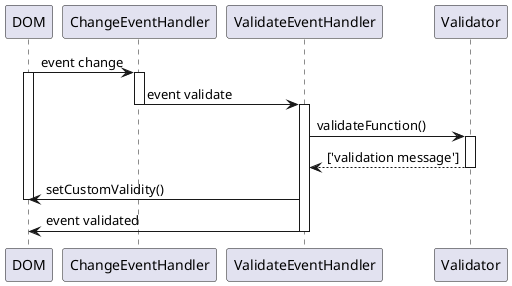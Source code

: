 @startuml

DOM -> ChangeEventHandler : event change
activate DOM
activate ChangeEventHandler
ChangeEventHandler -> ValidateEventHandler : event validate
deactivate ChangeEventHandler
activate ValidateEventHandler
ValidateEventHandler -> Validator : validateFunction()
activate Validator
ValidateEventHandler <-- Validator : ['validation message']
deactivate Validator
DOM <- ValidateEventHandler : setCustomValidity()
deactivate DOM
ValidateEventHandler -> DOM : event validated
deactivate ValidateEventHandler

@enduml
